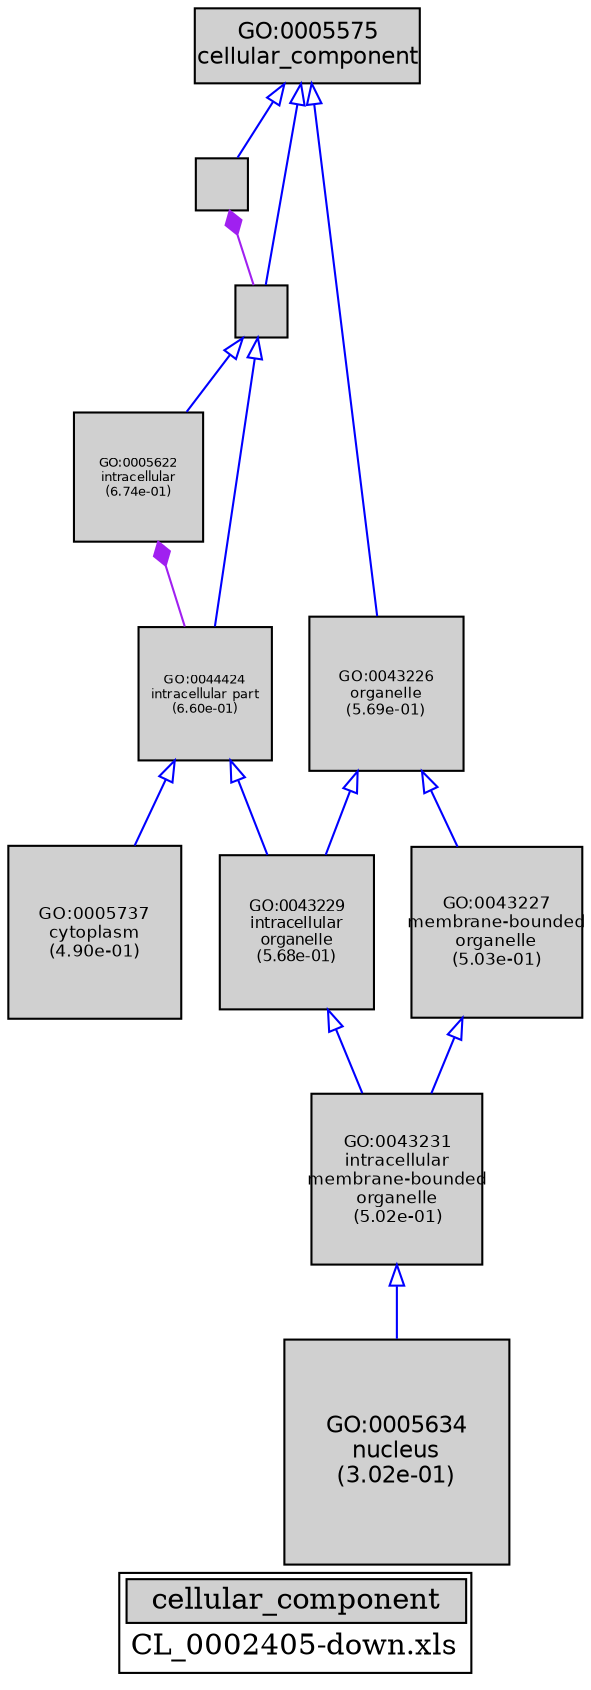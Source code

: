 digraph "cellular_component" {
graph [ bgcolor = "#FFFFFF", label = <<TABLE COLOR="black" BGCOLOR="white"><TR><TD COLSPAN="2" BGCOLOR="#D0D0D0"><FONT COLOR="black">cellular_component</FONT></TD></TR><TR><TD BORDER="0">CL_0002405-down.xls</TD></TR></TABLE>> ];
node [ fontname = "Helvetica" ];

subgraph "nodes" {

node [ style = "filled", fixedsize = "true", width = 1, shape = "box", fontsize = 9, fillcolor = "#D0D0D0", fontcolor = "black", color = "black" ];

"GO:0005622" [ URL = "#GO:0005622", label = <<TABLE BORDER="0"><TR><TD>GO:0005622<BR/>intracellular<BR/>(6.74e-01)</TD></TR></TABLE>>, width = 0.865122548705, shape = "box", fontsize = 6.22888235068, height = 0.865122548705 ];
"GO:0005623" [ URL = "#GO:0005623", label = "", width = 0.347594484112, shape = "box", height = 0.347594484112 ];
"GO:0043227" [ URL = "#GO:0043227", label = <<TABLE BORDER="0"><TR><TD>GO:0043227<BR/>membrane-bounded<BR/>organelle<BR/>(5.03e-01)</TD></TR></TABLE>>, width = 1.13859689405, shape = "box", fontsize = 8.19789763716, height = 1.13859689405 ];
"GO:0044424" [ URL = "#GO:0044424", label = <<TABLE BORDER="0"><TR><TD>GO:0044424<BR/>intracellular part<BR/>(6.60e-01)</TD></TR></TABLE>>, width = 0.887687943558, shape = "box", fontsize = 6.39135319362, height = 0.887687943558 ];
"GO:0005575" [ URL = "#GO:0005575", label = <<TABLE BORDER="0"><TR><TD>GO:0005575<BR/>cellular_component</TD></TR></TABLE>>, width = 1.5, shape = "box", fontsize = 10.8 ];
"GO:0043226" [ URL = "#GO:0043226", label = <<TABLE BORDER="0"><TR><TD>GO:0043226<BR/>organelle<BR/>(5.69e-01)</TD></TR></TABLE>>, width = 1.03132067594, shape = "box", fontsize = 7.42550886675, height = 1.03132067594 ];
"GO:0005737" [ URL = "#GO:0005737", label = <<TABLE BORDER="0"><TR><TD>GO:0005737<BR/>cytoplasm<BR/>(4.90e-01)</TD></TR></TABLE>>, width = 1.15915735708, shape = "box", fontsize = 8.345932971, height = 1.15915735708 ];
"GO:0043229" [ URL = "#GO:0043229", label = <<TABLE BORDER="0"><TR><TD>GO:0043229<BR/>intracellular<BR/>organelle<BR/>(5.68e-01)</TD></TR></TABLE>>, width = 1.03390452128, shape = "box", fontsize = 7.44411255318, height = 1.03390452128 ];
"GO:0005634" [ URL = "#GO:0005634", label = <<TABLE BORDER="0"><TR><TD>GO:0005634<BR/>nucleus<BR/>(3.02e-01)</TD></TR></TABLE>>, width = 1.5, shape = "box", fontsize = 10.8, height = 1.5 ];
"GO:0043231" [ URL = "#GO:0043231", label = <<TABLE BORDER="0"><TR><TD>GO:0043231<BR/>intracellular<BR/>membrane-bounded<BR/>organelle<BR/>(5.02e-01)</TD></TR></TABLE>>, width = 1.14022810364, shape = "box", fontsize = 8.20964234624, height = 1.14022810364 ];
"GO:0044464" [ URL = "#GO:0044464", label = "", width = 0.347594484112, shape = "box", height = 0.347594484112 ];
}
subgraph "edges" {


edge [ dir = "back", weight = 1 ];
subgraph "regulates" {


edge [ color = "cyan", arrowtail = "none" ];
subgraph "positive" {


edge [ color = "green", arrowtail = "vee" ];
}
subgraph "negative" {


edge [ color = "red", arrowtail = "tee" ];
}
}
subgraph "part_of" {


edge [ color = "purple", arrowtail = "diamond", weight = 2.5 ];
"GO:0005622" -> "GO:0044424";
"GO:0005623" -> "GO:0044464";
}
subgraph "is_a" {


edge [ color = "blue", arrowtail = "empty", weight = 5.0 ];
"GO:0044464" -> "GO:0044424";
"GO:0044424" -> "GO:0043229";
"GO:0043226" -> "GO:0043227";
"GO:0043226" -> "GO:0043229";
"GO:0044464" -> "GO:0005622";
"GO:0043227" -> "GO:0043231";
"GO:0005575" -> "GO:0043226";
"GO:0005575" -> "GO:0005623";
"GO:0005575" -> "GO:0044464";
"GO:0044424" -> "GO:0005737";
"GO:0043231" -> "GO:0005634";
"GO:0043229" -> "GO:0043231";
}
}
}
